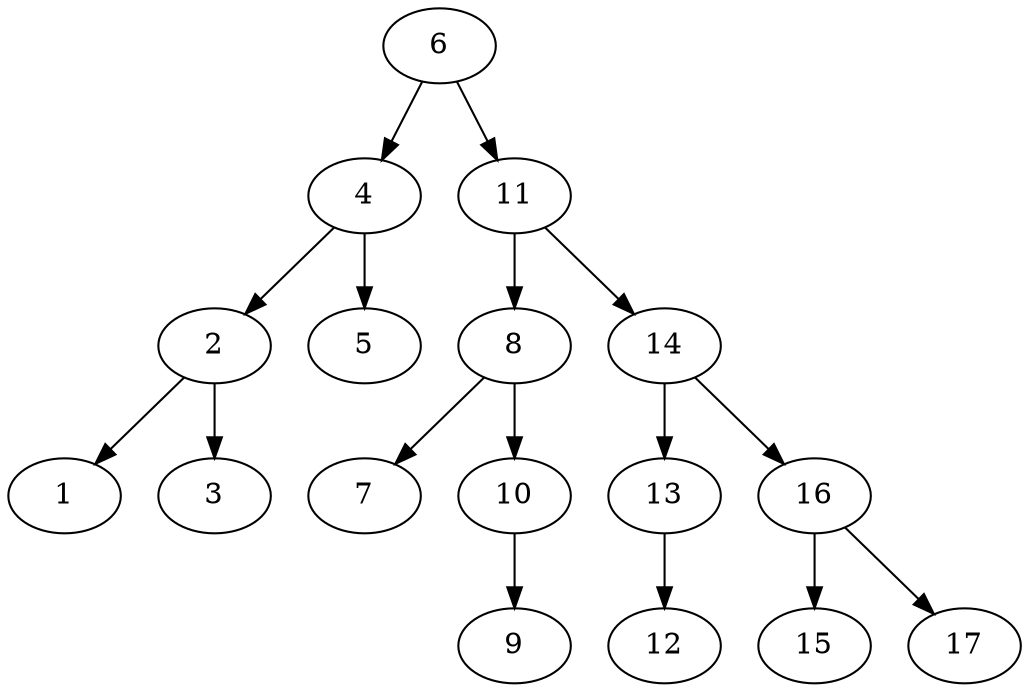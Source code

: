 digraph G {
    6 -> 4;
    6 -> 11;
    4 -> 2;
    4 -> 5;
    2 -> 1;
    2 -> 3;
    11 -> 8;
    11 -> 14;
    8 -> 7;
    8 -> 10;
    10 -> 9;
    14 -> 13;
    14 -> 16;
    13 -> 12;
    16 -> 15;
    16 -> 17;
}
